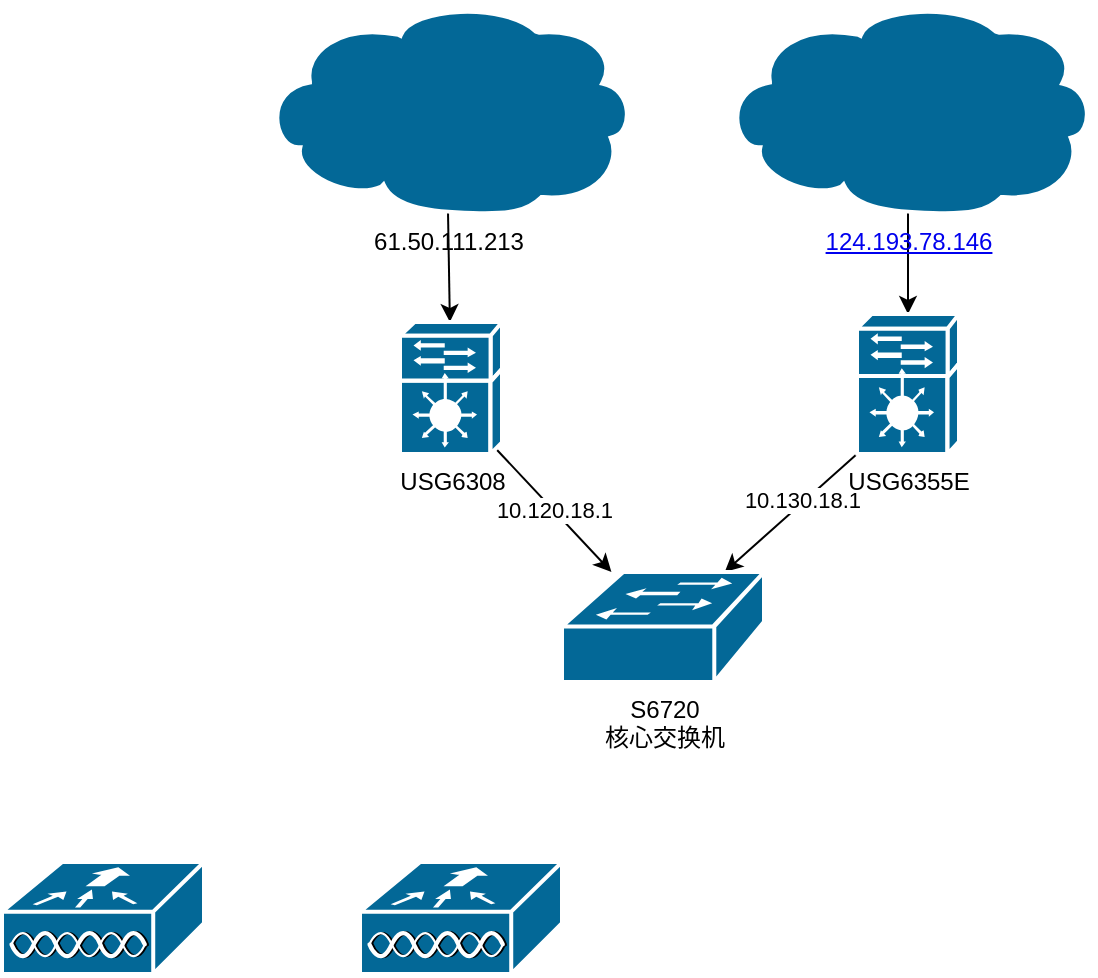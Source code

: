 <mxfile version="13.7.9" type="github">
  <diagram name="Page-1" id="822b0af5-4adb-64df-f703-e8dfc1f81529">
    <mxGraphModel dx="1422" dy="865" grid="1" gridSize="10" guides="1" tooltips="1" connect="1" arrows="1" fold="1" page="1" pageScale="1" pageWidth="1100" pageHeight="850" background="#ffffff" math="0" shadow="0">
      <root>
        <mxCell id="0" />
        <mxCell id="1" parent="0" />
        <mxCell id="1Zsn9L5nUuaMn7X5BciJ-11" style="edgeStyle=none;rounded=0;orthogonalLoop=1;jettySize=auto;html=1;exitX=0.5;exitY=0.99;exitDx=0;exitDy=0;exitPerimeter=0;" edge="1" parent="1" source="1Zsn9L5nUuaMn7X5BciJ-1" target="1Zsn9L5nUuaMn7X5BciJ-4">
          <mxGeometry relative="1" as="geometry" />
        </mxCell>
        <mxCell id="1Zsn9L5nUuaMn7X5BciJ-1" value="61.50.111.213" style="shape=mxgraph.cisco.storage.cloud;html=1;pointerEvents=1;dashed=0;fillColor=#036897;strokeColor=#ffffff;strokeWidth=2;verticalLabelPosition=bottom;verticalAlign=top;align=center;outlineConnect=0;" vertex="1" parent="1">
          <mxGeometry x="430" y="90" width="186" height="106" as="geometry" />
        </mxCell>
        <mxCell id="1Zsn9L5nUuaMn7X5BciJ-12" style="edgeStyle=none;rounded=0;orthogonalLoop=1;jettySize=auto;html=1;exitX=0.5;exitY=0.99;exitDx=0;exitDy=0;exitPerimeter=0;" edge="1" parent="1" source="1Zsn9L5nUuaMn7X5BciJ-2" target="1Zsn9L5nUuaMn7X5BciJ-6">
          <mxGeometry relative="1" as="geometry" />
        </mxCell>
        <mxCell id="1Zsn9L5nUuaMn7X5BciJ-2" value="&lt;a href=&quot;https://124.193.78.146/&quot;&gt;124.193.78.146&lt;/a&gt;" style="shape=mxgraph.cisco.storage.cloud;html=1;pointerEvents=1;dashed=0;fillColor=#036897;strokeColor=#ffffff;strokeWidth=2;verticalLabelPosition=bottom;verticalAlign=top;align=center;outlineConnect=0;" vertex="1" parent="1">
          <mxGeometry x="660" y="90" width="186" height="106" as="geometry" />
        </mxCell>
        <mxCell id="1Zsn9L5nUuaMn7X5BciJ-13" value="10.120.18.1" style="edgeStyle=none;rounded=0;orthogonalLoop=1;jettySize=auto;html=1;exitX=0.94;exitY=0.96;exitDx=0;exitDy=0;exitPerimeter=0;" edge="1" parent="1" source="1Zsn9L5nUuaMn7X5BciJ-4" target="1Zsn9L5nUuaMn7X5BciJ-9">
          <mxGeometry relative="1" as="geometry" />
        </mxCell>
        <mxCell id="1Zsn9L5nUuaMn7X5BciJ-4" value="USG6308&lt;br&gt;" style="shape=mxgraph.cisco.controllers_and_modules.service_module;html=1;pointerEvents=1;dashed=0;fillColor=#036897;strokeColor=#ffffff;strokeWidth=2;verticalLabelPosition=bottom;verticalAlign=top;align=center;outlineConnect=0;" vertex="1" parent="1">
          <mxGeometry x="499" y="250" width="51" height="66" as="geometry" />
        </mxCell>
        <mxCell id="1Zsn9L5nUuaMn7X5BciJ-14" style="edgeStyle=none;rounded=0;orthogonalLoop=1;jettySize=auto;html=1;exitX=0;exitY=1;exitDx=0;exitDy=0;exitPerimeter=0;" edge="1" parent="1" source="1Zsn9L5nUuaMn7X5BciJ-6" target="1Zsn9L5nUuaMn7X5BciJ-9">
          <mxGeometry relative="1" as="geometry" />
        </mxCell>
        <mxCell id="1Zsn9L5nUuaMn7X5BciJ-17" value="10.130.18.1" style="edgeLabel;html=1;align=center;verticalAlign=middle;resizable=0;points=[];" vertex="1" connectable="0" parent="1Zsn9L5nUuaMn7X5BciJ-14">
          <mxGeometry x="-0.196" y="-1" relative="1" as="geometry">
            <mxPoint x="-1" as="offset" />
          </mxGeometry>
        </mxCell>
        <mxCell id="1Zsn9L5nUuaMn7X5BciJ-6" value="USG6355E" style="shape=mxgraph.cisco.controllers_and_modules.service_module;html=1;pointerEvents=1;dashed=0;fillColor=#036897;strokeColor=#ffffff;strokeWidth=2;verticalLabelPosition=bottom;verticalAlign=top;align=center;outlineConnect=0;" vertex="1" parent="1">
          <mxGeometry x="727.5" y="246" width="51" height="70" as="geometry" />
        </mxCell>
        <mxCell id="1Zsn9L5nUuaMn7X5BciJ-9" value="S6720&lt;br&gt;核心交换机" style="shape=mxgraph.cisco.switches.workgroup_switch;html=1;pointerEvents=1;dashed=0;fillColor=#036897;strokeColor=#ffffff;strokeWidth=2;verticalLabelPosition=bottom;verticalAlign=top;align=center;outlineConnect=0;" vertex="1" parent="1">
          <mxGeometry x="580" y="375" width="101" height="55" as="geometry" />
        </mxCell>
        <mxCell id="1Zsn9L5nUuaMn7X5BciJ-15" value="" style="shape=mxgraph.cisco.wireless.wlan_controller;html=1;pointerEvents=1;dashed=0;fillColor=#036897;strokeColor=#ffffff;strokeWidth=2;verticalLabelPosition=bottom;verticalAlign=top;align=center;outlineConnect=0;" vertex="1" parent="1">
          <mxGeometry x="479" y="520" width="101" height="56" as="geometry" />
        </mxCell>
        <mxCell id="1Zsn9L5nUuaMn7X5BciJ-16" value="" style="shape=mxgraph.cisco.wireless.wlan_controller;html=1;pointerEvents=1;dashed=0;fillColor=#036897;strokeColor=#ffffff;strokeWidth=2;verticalLabelPosition=bottom;verticalAlign=top;align=center;outlineConnect=0;" vertex="1" parent="1">
          <mxGeometry x="300" y="520" width="101" height="56" as="geometry" />
        </mxCell>
      </root>
    </mxGraphModel>
  </diagram>
</mxfile>
